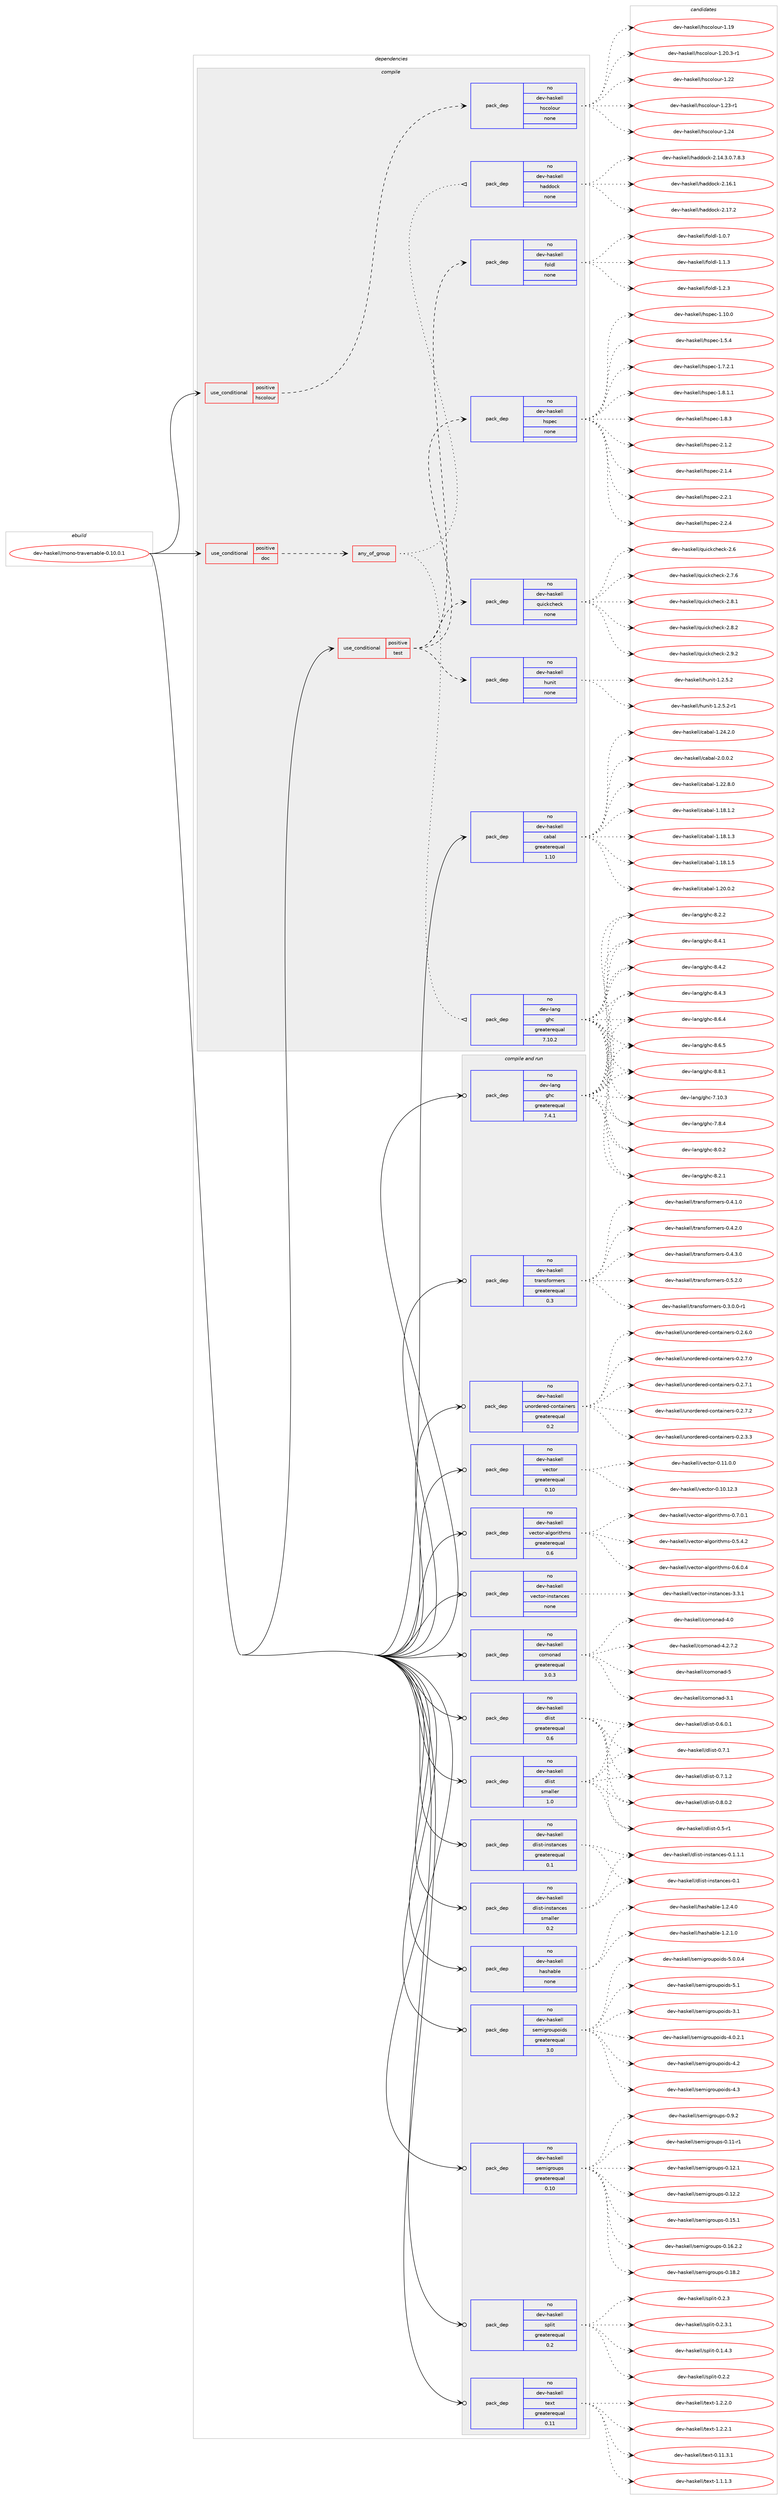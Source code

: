 digraph prolog {

# *************
# Graph options
# *************

newrank=true;
concentrate=true;
compound=true;
graph [rankdir=LR,fontname=Helvetica,fontsize=10,ranksep=1.5];#, ranksep=2.5, nodesep=0.2];
edge  [arrowhead=vee];
node  [fontname=Helvetica,fontsize=10];

# **********
# The ebuild
# **********

subgraph cluster_leftcol {
color=gray;
rank=same;
label=<<i>ebuild</i>>;
id [label="dev-haskell/mono-traversable-0.10.0.1", color=red, width=4, href="../dev-haskell/mono-traversable-0.10.0.1.svg"];
}

# ****************
# The dependencies
# ****************

subgraph cluster_midcol {
color=gray;
label=<<i>dependencies</i>>;
subgraph cluster_compile {
fillcolor="#eeeeee";
style=filled;
label=<<i>compile</i>>;
subgraph cond126830 {
dependency539561 [label=<<TABLE BORDER="0" CELLBORDER="1" CELLSPACING="0" CELLPADDING="4"><TR><TD ROWSPAN="3" CELLPADDING="10">use_conditional</TD></TR><TR><TD>positive</TD></TR><TR><TD>doc</TD></TR></TABLE>>, shape=none, color=red];
subgraph any10212 {
dependency539562 [label=<<TABLE BORDER="0" CELLBORDER="1" CELLSPACING="0" CELLPADDING="4"><TR><TD CELLPADDING="10">any_of_group</TD></TR></TABLE>>, shape=none, color=red];subgraph pack402162 {
dependency539563 [label=<<TABLE BORDER="0" CELLBORDER="1" CELLSPACING="0" CELLPADDING="4" WIDTH="220"><TR><TD ROWSPAN="6" CELLPADDING="30">pack_dep</TD></TR><TR><TD WIDTH="110">no</TD></TR><TR><TD>dev-haskell</TD></TR><TR><TD>haddock</TD></TR><TR><TD>none</TD></TR><TR><TD></TD></TR></TABLE>>, shape=none, color=blue];
}
dependency539562:e -> dependency539563:w [weight=20,style="dotted",arrowhead="oinv"];
subgraph pack402163 {
dependency539564 [label=<<TABLE BORDER="0" CELLBORDER="1" CELLSPACING="0" CELLPADDING="4" WIDTH="220"><TR><TD ROWSPAN="6" CELLPADDING="30">pack_dep</TD></TR><TR><TD WIDTH="110">no</TD></TR><TR><TD>dev-lang</TD></TR><TR><TD>ghc</TD></TR><TR><TD>greaterequal</TD></TR><TR><TD>7.10.2</TD></TR></TABLE>>, shape=none, color=blue];
}
dependency539562:e -> dependency539564:w [weight=20,style="dotted",arrowhead="oinv"];
}
dependency539561:e -> dependency539562:w [weight=20,style="dashed",arrowhead="vee"];
}
id:e -> dependency539561:w [weight=20,style="solid",arrowhead="vee"];
subgraph cond126831 {
dependency539565 [label=<<TABLE BORDER="0" CELLBORDER="1" CELLSPACING="0" CELLPADDING="4"><TR><TD ROWSPAN="3" CELLPADDING="10">use_conditional</TD></TR><TR><TD>positive</TD></TR><TR><TD>hscolour</TD></TR></TABLE>>, shape=none, color=red];
subgraph pack402164 {
dependency539566 [label=<<TABLE BORDER="0" CELLBORDER="1" CELLSPACING="0" CELLPADDING="4" WIDTH="220"><TR><TD ROWSPAN="6" CELLPADDING="30">pack_dep</TD></TR><TR><TD WIDTH="110">no</TD></TR><TR><TD>dev-haskell</TD></TR><TR><TD>hscolour</TD></TR><TR><TD>none</TD></TR><TR><TD></TD></TR></TABLE>>, shape=none, color=blue];
}
dependency539565:e -> dependency539566:w [weight=20,style="dashed",arrowhead="vee"];
}
id:e -> dependency539565:w [weight=20,style="solid",arrowhead="vee"];
subgraph cond126832 {
dependency539567 [label=<<TABLE BORDER="0" CELLBORDER="1" CELLSPACING="0" CELLPADDING="4"><TR><TD ROWSPAN="3" CELLPADDING="10">use_conditional</TD></TR><TR><TD>positive</TD></TR><TR><TD>test</TD></TR></TABLE>>, shape=none, color=red];
subgraph pack402165 {
dependency539568 [label=<<TABLE BORDER="0" CELLBORDER="1" CELLSPACING="0" CELLPADDING="4" WIDTH="220"><TR><TD ROWSPAN="6" CELLPADDING="30">pack_dep</TD></TR><TR><TD WIDTH="110">no</TD></TR><TR><TD>dev-haskell</TD></TR><TR><TD>foldl</TD></TR><TR><TD>none</TD></TR><TR><TD></TD></TR></TABLE>>, shape=none, color=blue];
}
dependency539567:e -> dependency539568:w [weight=20,style="dashed",arrowhead="vee"];
subgraph pack402166 {
dependency539569 [label=<<TABLE BORDER="0" CELLBORDER="1" CELLSPACING="0" CELLPADDING="4" WIDTH="220"><TR><TD ROWSPAN="6" CELLPADDING="30">pack_dep</TD></TR><TR><TD WIDTH="110">no</TD></TR><TR><TD>dev-haskell</TD></TR><TR><TD>hspec</TD></TR><TR><TD>none</TD></TR><TR><TD></TD></TR></TABLE>>, shape=none, color=blue];
}
dependency539567:e -> dependency539569:w [weight=20,style="dashed",arrowhead="vee"];
subgraph pack402167 {
dependency539570 [label=<<TABLE BORDER="0" CELLBORDER="1" CELLSPACING="0" CELLPADDING="4" WIDTH="220"><TR><TD ROWSPAN="6" CELLPADDING="30">pack_dep</TD></TR><TR><TD WIDTH="110">no</TD></TR><TR><TD>dev-haskell</TD></TR><TR><TD>hunit</TD></TR><TR><TD>none</TD></TR><TR><TD></TD></TR></TABLE>>, shape=none, color=blue];
}
dependency539567:e -> dependency539570:w [weight=20,style="dashed",arrowhead="vee"];
subgraph pack402168 {
dependency539571 [label=<<TABLE BORDER="0" CELLBORDER="1" CELLSPACING="0" CELLPADDING="4" WIDTH="220"><TR><TD ROWSPAN="6" CELLPADDING="30">pack_dep</TD></TR><TR><TD WIDTH="110">no</TD></TR><TR><TD>dev-haskell</TD></TR><TR><TD>quickcheck</TD></TR><TR><TD>none</TD></TR><TR><TD></TD></TR></TABLE>>, shape=none, color=blue];
}
dependency539567:e -> dependency539571:w [weight=20,style="dashed",arrowhead="vee"];
}
id:e -> dependency539567:w [weight=20,style="solid",arrowhead="vee"];
subgraph pack402169 {
dependency539572 [label=<<TABLE BORDER="0" CELLBORDER="1" CELLSPACING="0" CELLPADDING="4" WIDTH="220"><TR><TD ROWSPAN="6" CELLPADDING="30">pack_dep</TD></TR><TR><TD WIDTH="110">no</TD></TR><TR><TD>dev-haskell</TD></TR><TR><TD>cabal</TD></TR><TR><TD>greaterequal</TD></TR><TR><TD>1.10</TD></TR></TABLE>>, shape=none, color=blue];
}
id:e -> dependency539572:w [weight=20,style="solid",arrowhead="vee"];
}
subgraph cluster_compileandrun {
fillcolor="#eeeeee";
style=filled;
label=<<i>compile and run</i>>;
subgraph pack402170 {
dependency539573 [label=<<TABLE BORDER="0" CELLBORDER="1" CELLSPACING="0" CELLPADDING="4" WIDTH="220"><TR><TD ROWSPAN="6" CELLPADDING="30">pack_dep</TD></TR><TR><TD WIDTH="110">no</TD></TR><TR><TD>dev-haskell</TD></TR><TR><TD>comonad</TD></TR><TR><TD>greaterequal</TD></TR><TR><TD>3.0.3</TD></TR></TABLE>>, shape=none, color=blue];
}
id:e -> dependency539573:w [weight=20,style="solid",arrowhead="odotvee"];
subgraph pack402171 {
dependency539574 [label=<<TABLE BORDER="0" CELLBORDER="1" CELLSPACING="0" CELLPADDING="4" WIDTH="220"><TR><TD ROWSPAN="6" CELLPADDING="30">pack_dep</TD></TR><TR><TD WIDTH="110">no</TD></TR><TR><TD>dev-haskell</TD></TR><TR><TD>dlist</TD></TR><TR><TD>greaterequal</TD></TR><TR><TD>0.6</TD></TR></TABLE>>, shape=none, color=blue];
}
id:e -> dependency539574:w [weight=20,style="solid",arrowhead="odotvee"];
subgraph pack402172 {
dependency539575 [label=<<TABLE BORDER="0" CELLBORDER="1" CELLSPACING="0" CELLPADDING="4" WIDTH="220"><TR><TD ROWSPAN="6" CELLPADDING="30">pack_dep</TD></TR><TR><TD WIDTH="110">no</TD></TR><TR><TD>dev-haskell</TD></TR><TR><TD>dlist</TD></TR><TR><TD>smaller</TD></TR><TR><TD>1.0</TD></TR></TABLE>>, shape=none, color=blue];
}
id:e -> dependency539575:w [weight=20,style="solid",arrowhead="odotvee"];
subgraph pack402173 {
dependency539576 [label=<<TABLE BORDER="0" CELLBORDER="1" CELLSPACING="0" CELLPADDING="4" WIDTH="220"><TR><TD ROWSPAN="6" CELLPADDING="30">pack_dep</TD></TR><TR><TD WIDTH="110">no</TD></TR><TR><TD>dev-haskell</TD></TR><TR><TD>dlist-instances</TD></TR><TR><TD>greaterequal</TD></TR><TR><TD>0.1</TD></TR></TABLE>>, shape=none, color=blue];
}
id:e -> dependency539576:w [weight=20,style="solid",arrowhead="odotvee"];
subgraph pack402174 {
dependency539577 [label=<<TABLE BORDER="0" CELLBORDER="1" CELLSPACING="0" CELLPADDING="4" WIDTH="220"><TR><TD ROWSPAN="6" CELLPADDING="30">pack_dep</TD></TR><TR><TD WIDTH="110">no</TD></TR><TR><TD>dev-haskell</TD></TR><TR><TD>dlist-instances</TD></TR><TR><TD>smaller</TD></TR><TR><TD>0.2</TD></TR></TABLE>>, shape=none, color=blue];
}
id:e -> dependency539577:w [weight=20,style="solid",arrowhead="odotvee"];
subgraph pack402175 {
dependency539578 [label=<<TABLE BORDER="0" CELLBORDER="1" CELLSPACING="0" CELLPADDING="4" WIDTH="220"><TR><TD ROWSPAN="6" CELLPADDING="30">pack_dep</TD></TR><TR><TD WIDTH="110">no</TD></TR><TR><TD>dev-haskell</TD></TR><TR><TD>hashable</TD></TR><TR><TD>none</TD></TR><TR><TD></TD></TR></TABLE>>, shape=none, color=blue];
}
id:e -> dependency539578:w [weight=20,style="solid",arrowhead="odotvee"];
subgraph pack402176 {
dependency539579 [label=<<TABLE BORDER="0" CELLBORDER="1" CELLSPACING="0" CELLPADDING="4" WIDTH="220"><TR><TD ROWSPAN="6" CELLPADDING="30">pack_dep</TD></TR><TR><TD WIDTH="110">no</TD></TR><TR><TD>dev-haskell</TD></TR><TR><TD>semigroupoids</TD></TR><TR><TD>greaterequal</TD></TR><TR><TD>3.0</TD></TR></TABLE>>, shape=none, color=blue];
}
id:e -> dependency539579:w [weight=20,style="solid",arrowhead="odotvee"];
subgraph pack402177 {
dependency539580 [label=<<TABLE BORDER="0" CELLBORDER="1" CELLSPACING="0" CELLPADDING="4" WIDTH="220"><TR><TD ROWSPAN="6" CELLPADDING="30">pack_dep</TD></TR><TR><TD WIDTH="110">no</TD></TR><TR><TD>dev-haskell</TD></TR><TR><TD>semigroups</TD></TR><TR><TD>greaterequal</TD></TR><TR><TD>0.10</TD></TR></TABLE>>, shape=none, color=blue];
}
id:e -> dependency539580:w [weight=20,style="solid",arrowhead="odotvee"];
subgraph pack402178 {
dependency539581 [label=<<TABLE BORDER="0" CELLBORDER="1" CELLSPACING="0" CELLPADDING="4" WIDTH="220"><TR><TD ROWSPAN="6" CELLPADDING="30">pack_dep</TD></TR><TR><TD WIDTH="110">no</TD></TR><TR><TD>dev-haskell</TD></TR><TR><TD>split</TD></TR><TR><TD>greaterequal</TD></TR><TR><TD>0.2</TD></TR></TABLE>>, shape=none, color=blue];
}
id:e -> dependency539581:w [weight=20,style="solid",arrowhead="odotvee"];
subgraph pack402179 {
dependency539582 [label=<<TABLE BORDER="0" CELLBORDER="1" CELLSPACING="0" CELLPADDING="4" WIDTH="220"><TR><TD ROWSPAN="6" CELLPADDING="30">pack_dep</TD></TR><TR><TD WIDTH="110">no</TD></TR><TR><TD>dev-haskell</TD></TR><TR><TD>text</TD></TR><TR><TD>greaterequal</TD></TR><TR><TD>0.11</TD></TR></TABLE>>, shape=none, color=blue];
}
id:e -> dependency539582:w [weight=20,style="solid",arrowhead="odotvee"];
subgraph pack402180 {
dependency539583 [label=<<TABLE BORDER="0" CELLBORDER="1" CELLSPACING="0" CELLPADDING="4" WIDTH="220"><TR><TD ROWSPAN="6" CELLPADDING="30">pack_dep</TD></TR><TR><TD WIDTH="110">no</TD></TR><TR><TD>dev-haskell</TD></TR><TR><TD>transformers</TD></TR><TR><TD>greaterequal</TD></TR><TR><TD>0.3</TD></TR></TABLE>>, shape=none, color=blue];
}
id:e -> dependency539583:w [weight=20,style="solid",arrowhead="odotvee"];
subgraph pack402181 {
dependency539584 [label=<<TABLE BORDER="0" CELLBORDER="1" CELLSPACING="0" CELLPADDING="4" WIDTH="220"><TR><TD ROWSPAN="6" CELLPADDING="30">pack_dep</TD></TR><TR><TD WIDTH="110">no</TD></TR><TR><TD>dev-haskell</TD></TR><TR><TD>unordered-containers</TD></TR><TR><TD>greaterequal</TD></TR><TR><TD>0.2</TD></TR></TABLE>>, shape=none, color=blue];
}
id:e -> dependency539584:w [weight=20,style="solid",arrowhead="odotvee"];
subgraph pack402182 {
dependency539585 [label=<<TABLE BORDER="0" CELLBORDER="1" CELLSPACING="0" CELLPADDING="4" WIDTH="220"><TR><TD ROWSPAN="6" CELLPADDING="30">pack_dep</TD></TR><TR><TD WIDTH="110">no</TD></TR><TR><TD>dev-haskell</TD></TR><TR><TD>vector</TD></TR><TR><TD>greaterequal</TD></TR><TR><TD>0.10</TD></TR></TABLE>>, shape=none, color=blue];
}
id:e -> dependency539585:w [weight=20,style="solid",arrowhead="odotvee"];
subgraph pack402183 {
dependency539586 [label=<<TABLE BORDER="0" CELLBORDER="1" CELLSPACING="0" CELLPADDING="4" WIDTH="220"><TR><TD ROWSPAN="6" CELLPADDING="30">pack_dep</TD></TR><TR><TD WIDTH="110">no</TD></TR><TR><TD>dev-haskell</TD></TR><TR><TD>vector-algorithms</TD></TR><TR><TD>greaterequal</TD></TR><TR><TD>0.6</TD></TR></TABLE>>, shape=none, color=blue];
}
id:e -> dependency539586:w [weight=20,style="solid",arrowhead="odotvee"];
subgraph pack402184 {
dependency539587 [label=<<TABLE BORDER="0" CELLBORDER="1" CELLSPACING="0" CELLPADDING="4" WIDTH="220"><TR><TD ROWSPAN="6" CELLPADDING="30">pack_dep</TD></TR><TR><TD WIDTH="110">no</TD></TR><TR><TD>dev-haskell</TD></TR><TR><TD>vector-instances</TD></TR><TR><TD>none</TD></TR><TR><TD></TD></TR></TABLE>>, shape=none, color=blue];
}
id:e -> dependency539587:w [weight=20,style="solid",arrowhead="odotvee"];
subgraph pack402185 {
dependency539588 [label=<<TABLE BORDER="0" CELLBORDER="1" CELLSPACING="0" CELLPADDING="4" WIDTH="220"><TR><TD ROWSPAN="6" CELLPADDING="30">pack_dep</TD></TR><TR><TD WIDTH="110">no</TD></TR><TR><TD>dev-lang</TD></TR><TR><TD>ghc</TD></TR><TR><TD>greaterequal</TD></TR><TR><TD>7.4.1</TD></TR></TABLE>>, shape=none, color=blue];
}
id:e -> dependency539588:w [weight=20,style="solid",arrowhead="odotvee"];
}
subgraph cluster_run {
fillcolor="#eeeeee";
style=filled;
label=<<i>run</i>>;
}
}

# **************
# The candidates
# **************

subgraph cluster_choices {
rank=same;
color=gray;
label=<<i>candidates</i>>;

subgraph choice402162 {
color=black;
nodesep=1;
choice1001011184510497115107101108108471049710010011199107455046495246514648465546564651 [label="dev-haskell/haddock-2.14.3.0.7.8.3", color=red, width=4,href="../dev-haskell/haddock-2.14.3.0.7.8.3.svg"];
choice100101118451049711510710110810847104971001001119910745504649544649 [label="dev-haskell/haddock-2.16.1", color=red, width=4,href="../dev-haskell/haddock-2.16.1.svg"];
choice100101118451049711510710110810847104971001001119910745504649554650 [label="dev-haskell/haddock-2.17.2", color=red, width=4,href="../dev-haskell/haddock-2.17.2.svg"];
dependency539563:e -> choice1001011184510497115107101108108471049710010011199107455046495246514648465546564651:w [style=dotted,weight="100"];
dependency539563:e -> choice100101118451049711510710110810847104971001001119910745504649544649:w [style=dotted,weight="100"];
dependency539563:e -> choice100101118451049711510710110810847104971001001119910745504649554650:w [style=dotted,weight="100"];
}
subgraph choice402163 {
color=black;
nodesep=1;
choice1001011184510897110103471031049945554649484651 [label="dev-lang/ghc-7.10.3", color=red, width=4,href="../dev-lang/ghc-7.10.3.svg"];
choice10010111845108971101034710310499455546564652 [label="dev-lang/ghc-7.8.4", color=red, width=4,href="../dev-lang/ghc-7.8.4.svg"];
choice10010111845108971101034710310499455646484650 [label="dev-lang/ghc-8.0.2", color=red, width=4,href="../dev-lang/ghc-8.0.2.svg"];
choice10010111845108971101034710310499455646504649 [label="dev-lang/ghc-8.2.1", color=red, width=4,href="../dev-lang/ghc-8.2.1.svg"];
choice10010111845108971101034710310499455646504650 [label="dev-lang/ghc-8.2.2", color=red, width=4,href="../dev-lang/ghc-8.2.2.svg"];
choice10010111845108971101034710310499455646524649 [label="dev-lang/ghc-8.4.1", color=red, width=4,href="../dev-lang/ghc-8.4.1.svg"];
choice10010111845108971101034710310499455646524650 [label="dev-lang/ghc-8.4.2", color=red, width=4,href="../dev-lang/ghc-8.4.2.svg"];
choice10010111845108971101034710310499455646524651 [label="dev-lang/ghc-8.4.3", color=red, width=4,href="../dev-lang/ghc-8.4.3.svg"];
choice10010111845108971101034710310499455646544652 [label="dev-lang/ghc-8.6.4", color=red, width=4,href="../dev-lang/ghc-8.6.4.svg"];
choice10010111845108971101034710310499455646544653 [label="dev-lang/ghc-8.6.5", color=red, width=4,href="../dev-lang/ghc-8.6.5.svg"];
choice10010111845108971101034710310499455646564649 [label="dev-lang/ghc-8.8.1", color=red, width=4,href="../dev-lang/ghc-8.8.1.svg"];
dependency539564:e -> choice1001011184510897110103471031049945554649484651:w [style=dotted,weight="100"];
dependency539564:e -> choice10010111845108971101034710310499455546564652:w [style=dotted,weight="100"];
dependency539564:e -> choice10010111845108971101034710310499455646484650:w [style=dotted,weight="100"];
dependency539564:e -> choice10010111845108971101034710310499455646504649:w [style=dotted,weight="100"];
dependency539564:e -> choice10010111845108971101034710310499455646504650:w [style=dotted,weight="100"];
dependency539564:e -> choice10010111845108971101034710310499455646524649:w [style=dotted,weight="100"];
dependency539564:e -> choice10010111845108971101034710310499455646524650:w [style=dotted,weight="100"];
dependency539564:e -> choice10010111845108971101034710310499455646524651:w [style=dotted,weight="100"];
dependency539564:e -> choice10010111845108971101034710310499455646544652:w [style=dotted,weight="100"];
dependency539564:e -> choice10010111845108971101034710310499455646544653:w [style=dotted,weight="100"];
dependency539564:e -> choice10010111845108971101034710310499455646564649:w [style=dotted,weight="100"];
}
subgraph choice402164 {
color=black;
nodesep=1;
choice100101118451049711510710110810847104115991111081111171144549464957 [label="dev-haskell/hscolour-1.19", color=red, width=4,href="../dev-haskell/hscolour-1.19.svg"];
choice10010111845104971151071011081084710411599111108111117114454946504846514511449 [label="dev-haskell/hscolour-1.20.3-r1", color=red, width=4,href="../dev-haskell/hscolour-1.20.3-r1.svg"];
choice100101118451049711510710110810847104115991111081111171144549465050 [label="dev-haskell/hscolour-1.22", color=red, width=4,href="../dev-haskell/hscolour-1.22.svg"];
choice1001011184510497115107101108108471041159911110811111711445494650514511449 [label="dev-haskell/hscolour-1.23-r1", color=red, width=4,href="../dev-haskell/hscolour-1.23-r1.svg"];
choice100101118451049711510710110810847104115991111081111171144549465052 [label="dev-haskell/hscolour-1.24", color=red, width=4,href="../dev-haskell/hscolour-1.24.svg"];
dependency539566:e -> choice100101118451049711510710110810847104115991111081111171144549464957:w [style=dotted,weight="100"];
dependency539566:e -> choice10010111845104971151071011081084710411599111108111117114454946504846514511449:w [style=dotted,weight="100"];
dependency539566:e -> choice100101118451049711510710110810847104115991111081111171144549465050:w [style=dotted,weight="100"];
dependency539566:e -> choice1001011184510497115107101108108471041159911110811111711445494650514511449:w [style=dotted,weight="100"];
dependency539566:e -> choice100101118451049711510710110810847104115991111081111171144549465052:w [style=dotted,weight="100"];
}
subgraph choice402165 {
color=black;
nodesep=1;
choice100101118451049711510710110810847102111108100108454946484655 [label="dev-haskell/foldl-1.0.7", color=red, width=4,href="../dev-haskell/foldl-1.0.7.svg"];
choice100101118451049711510710110810847102111108100108454946494651 [label="dev-haskell/foldl-1.1.3", color=red, width=4,href="../dev-haskell/foldl-1.1.3.svg"];
choice100101118451049711510710110810847102111108100108454946504651 [label="dev-haskell/foldl-1.2.3", color=red, width=4,href="../dev-haskell/foldl-1.2.3.svg"];
dependency539568:e -> choice100101118451049711510710110810847102111108100108454946484655:w [style=dotted,weight="100"];
dependency539568:e -> choice100101118451049711510710110810847102111108100108454946494651:w [style=dotted,weight="100"];
dependency539568:e -> choice100101118451049711510710110810847102111108100108454946504651:w [style=dotted,weight="100"];
}
subgraph choice402166 {
color=black;
nodesep=1;
choice1001011184510497115107101108108471041151121019945494649484648 [label="dev-haskell/hspec-1.10.0", color=red, width=4,href="../dev-haskell/hspec-1.10.0.svg"];
choice10010111845104971151071011081084710411511210199454946534652 [label="dev-haskell/hspec-1.5.4", color=red, width=4,href="../dev-haskell/hspec-1.5.4.svg"];
choice100101118451049711510710110810847104115112101994549465546504649 [label="dev-haskell/hspec-1.7.2.1", color=red, width=4,href="../dev-haskell/hspec-1.7.2.1.svg"];
choice100101118451049711510710110810847104115112101994549465646494649 [label="dev-haskell/hspec-1.8.1.1", color=red, width=4,href="../dev-haskell/hspec-1.8.1.1.svg"];
choice10010111845104971151071011081084710411511210199454946564651 [label="dev-haskell/hspec-1.8.3", color=red, width=4,href="../dev-haskell/hspec-1.8.3.svg"];
choice10010111845104971151071011081084710411511210199455046494650 [label="dev-haskell/hspec-2.1.2", color=red, width=4,href="../dev-haskell/hspec-2.1.2.svg"];
choice10010111845104971151071011081084710411511210199455046494652 [label="dev-haskell/hspec-2.1.4", color=red, width=4,href="../dev-haskell/hspec-2.1.4.svg"];
choice10010111845104971151071011081084710411511210199455046504649 [label="dev-haskell/hspec-2.2.1", color=red, width=4,href="../dev-haskell/hspec-2.2.1.svg"];
choice10010111845104971151071011081084710411511210199455046504652 [label="dev-haskell/hspec-2.2.4", color=red, width=4,href="../dev-haskell/hspec-2.2.4.svg"];
dependency539569:e -> choice1001011184510497115107101108108471041151121019945494649484648:w [style=dotted,weight="100"];
dependency539569:e -> choice10010111845104971151071011081084710411511210199454946534652:w [style=dotted,weight="100"];
dependency539569:e -> choice100101118451049711510710110810847104115112101994549465546504649:w [style=dotted,weight="100"];
dependency539569:e -> choice100101118451049711510710110810847104115112101994549465646494649:w [style=dotted,weight="100"];
dependency539569:e -> choice10010111845104971151071011081084710411511210199454946564651:w [style=dotted,weight="100"];
dependency539569:e -> choice10010111845104971151071011081084710411511210199455046494650:w [style=dotted,weight="100"];
dependency539569:e -> choice10010111845104971151071011081084710411511210199455046494652:w [style=dotted,weight="100"];
dependency539569:e -> choice10010111845104971151071011081084710411511210199455046504649:w [style=dotted,weight="100"];
dependency539569:e -> choice10010111845104971151071011081084710411511210199455046504652:w [style=dotted,weight="100"];
}
subgraph choice402167 {
color=black;
nodesep=1;
choice1001011184510497115107101108108471041171101051164549465046534650 [label="dev-haskell/hunit-1.2.5.2", color=red, width=4,href="../dev-haskell/hunit-1.2.5.2.svg"];
choice10010111845104971151071011081084710411711010511645494650465346504511449 [label="dev-haskell/hunit-1.2.5.2-r1", color=red, width=4,href="../dev-haskell/hunit-1.2.5.2-r1.svg"];
dependency539570:e -> choice1001011184510497115107101108108471041171101051164549465046534650:w [style=dotted,weight="100"];
dependency539570:e -> choice10010111845104971151071011081084710411711010511645494650465346504511449:w [style=dotted,weight="100"];
}
subgraph choice402168 {
color=black;
nodesep=1;
choice10010111845104971151071011081084711311710599107991041019910745504654 [label="dev-haskell/quickcheck-2.6", color=red, width=4,href="../dev-haskell/quickcheck-2.6.svg"];
choice100101118451049711510710110810847113117105991079910410199107455046554654 [label="dev-haskell/quickcheck-2.7.6", color=red, width=4,href="../dev-haskell/quickcheck-2.7.6.svg"];
choice100101118451049711510710110810847113117105991079910410199107455046564649 [label="dev-haskell/quickcheck-2.8.1", color=red, width=4,href="../dev-haskell/quickcheck-2.8.1.svg"];
choice100101118451049711510710110810847113117105991079910410199107455046564650 [label="dev-haskell/quickcheck-2.8.2", color=red, width=4,href="../dev-haskell/quickcheck-2.8.2.svg"];
choice100101118451049711510710110810847113117105991079910410199107455046574650 [label="dev-haskell/quickcheck-2.9.2", color=red, width=4,href="../dev-haskell/quickcheck-2.9.2.svg"];
dependency539571:e -> choice10010111845104971151071011081084711311710599107991041019910745504654:w [style=dotted,weight="100"];
dependency539571:e -> choice100101118451049711510710110810847113117105991079910410199107455046554654:w [style=dotted,weight="100"];
dependency539571:e -> choice100101118451049711510710110810847113117105991079910410199107455046564649:w [style=dotted,weight="100"];
dependency539571:e -> choice100101118451049711510710110810847113117105991079910410199107455046564650:w [style=dotted,weight="100"];
dependency539571:e -> choice100101118451049711510710110810847113117105991079910410199107455046574650:w [style=dotted,weight="100"];
}
subgraph choice402169 {
color=black;
nodesep=1;
choice10010111845104971151071011081084799979897108454946495646494650 [label="dev-haskell/cabal-1.18.1.2", color=red, width=4,href="../dev-haskell/cabal-1.18.1.2.svg"];
choice10010111845104971151071011081084799979897108454946495646494651 [label="dev-haskell/cabal-1.18.1.3", color=red, width=4,href="../dev-haskell/cabal-1.18.1.3.svg"];
choice10010111845104971151071011081084799979897108454946495646494653 [label="dev-haskell/cabal-1.18.1.5", color=red, width=4,href="../dev-haskell/cabal-1.18.1.5.svg"];
choice10010111845104971151071011081084799979897108454946504846484650 [label="dev-haskell/cabal-1.20.0.2", color=red, width=4,href="../dev-haskell/cabal-1.20.0.2.svg"];
choice10010111845104971151071011081084799979897108454946505046564648 [label="dev-haskell/cabal-1.22.8.0", color=red, width=4,href="../dev-haskell/cabal-1.22.8.0.svg"];
choice10010111845104971151071011081084799979897108454946505246504648 [label="dev-haskell/cabal-1.24.2.0", color=red, width=4,href="../dev-haskell/cabal-1.24.2.0.svg"];
choice100101118451049711510710110810847999798971084550464846484650 [label="dev-haskell/cabal-2.0.0.2", color=red, width=4,href="../dev-haskell/cabal-2.0.0.2.svg"];
dependency539572:e -> choice10010111845104971151071011081084799979897108454946495646494650:w [style=dotted,weight="100"];
dependency539572:e -> choice10010111845104971151071011081084799979897108454946495646494651:w [style=dotted,weight="100"];
dependency539572:e -> choice10010111845104971151071011081084799979897108454946495646494653:w [style=dotted,weight="100"];
dependency539572:e -> choice10010111845104971151071011081084799979897108454946504846484650:w [style=dotted,weight="100"];
dependency539572:e -> choice10010111845104971151071011081084799979897108454946505046564648:w [style=dotted,weight="100"];
dependency539572:e -> choice10010111845104971151071011081084799979897108454946505246504648:w [style=dotted,weight="100"];
dependency539572:e -> choice100101118451049711510710110810847999798971084550464846484650:w [style=dotted,weight="100"];
}
subgraph choice402170 {
color=black;
nodesep=1;
choice100101118451049711510710110810847991111091111109710045514649 [label="dev-haskell/comonad-3.1", color=red, width=4,href="../dev-haskell/comonad-3.1.svg"];
choice100101118451049711510710110810847991111091111109710045524648 [label="dev-haskell/comonad-4.0", color=red, width=4,href="../dev-haskell/comonad-4.0.svg"];
choice10010111845104971151071011081084799111109111110971004552465046554650 [label="dev-haskell/comonad-4.2.7.2", color=red, width=4,href="../dev-haskell/comonad-4.2.7.2.svg"];
choice10010111845104971151071011081084799111109111110971004553 [label="dev-haskell/comonad-5", color=red, width=4,href="../dev-haskell/comonad-5.svg"];
dependency539573:e -> choice100101118451049711510710110810847991111091111109710045514649:w [style=dotted,weight="100"];
dependency539573:e -> choice100101118451049711510710110810847991111091111109710045524648:w [style=dotted,weight="100"];
dependency539573:e -> choice10010111845104971151071011081084799111109111110971004552465046554650:w [style=dotted,weight="100"];
dependency539573:e -> choice10010111845104971151071011081084799111109111110971004553:w [style=dotted,weight="100"];
}
subgraph choice402171 {
color=black;
nodesep=1;
choice100101118451049711510710110810847100108105115116454846534511449 [label="dev-haskell/dlist-0.5-r1", color=red, width=4,href="../dev-haskell/dlist-0.5-r1.svg"];
choice1001011184510497115107101108108471001081051151164548465446484649 [label="dev-haskell/dlist-0.6.0.1", color=red, width=4,href="../dev-haskell/dlist-0.6.0.1.svg"];
choice100101118451049711510710110810847100108105115116454846554649 [label="dev-haskell/dlist-0.7.1", color=red, width=4,href="../dev-haskell/dlist-0.7.1.svg"];
choice1001011184510497115107101108108471001081051151164548465546494650 [label="dev-haskell/dlist-0.7.1.2", color=red, width=4,href="../dev-haskell/dlist-0.7.1.2.svg"];
choice1001011184510497115107101108108471001081051151164548465646484650 [label="dev-haskell/dlist-0.8.0.2", color=red, width=4,href="../dev-haskell/dlist-0.8.0.2.svg"];
dependency539574:e -> choice100101118451049711510710110810847100108105115116454846534511449:w [style=dotted,weight="100"];
dependency539574:e -> choice1001011184510497115107101108108471001081051151164548465446484649:w [style=dotted,weight="100"];
dependency539574:e -> choice100101118451049711510710110810847100108105115116454846554649:w [style=dotted,weight="100"];
dependency539574:e -> choice1001011184510497115107101108108471001081051151164548465546494650:w [style=dotted,weight="100"];
dependency539574:e -> choice1001011184510497115107101108108471001081051151164548465646484650:w [style=dotted,weight="100"];
}
subgraph choice402172 {
color=black;
nodesep=1;
choice100101118451049711510710110810847100108105115116454846534511449 [label="dev-haskell/dlist-0.5-r1", color=red, width=4,href="../dev-haskell/dlist-0.5-r1.svg"];
choice1001011184510497115107101108108471001081051151164548465446484649 [label="dev-haskell/dlist-0.6.0.1", color=red, width=4,href="../dev-haskell/dlist-0.6.0.1.svg"];
choice100101118451049711510710110810847100108105115116454846554649 [label="dev-haskell/dlist-0.7.1", color=red, width=4,href="../dev-haskell/dlist-0.7.1.svg"];
choice1001011184510497115107101108108471001081051151164548465546494650 [label="dev-haskell/dlist-0.7.1.2", color=red, width=4,href="../dev-haskell/dlist-0.7.1.2.svg"];
choice1001011184510497115107101108108471001081051151164548465646484650 [label="dev-haskell/dlist-0.8.0.2", color=red, width=4,href="../dev-haskell/dlist-0.8.0.2.svg"];
dependency539575:e -> choice100101118451049711510710110810847100108105115116454846534511449:w [style=dotted,weight="100"];
dependency539575:e -> choice1001011184510497115107101108108471001081051151164548465446484649:w [style=dotted,weight="100"];
dependency539575:e -> choice100101118451049711510710110810847100108105115116454846554649:w [style=dotted,weight="100"];
dependency539575:e -> choice1001011184510497115107101108108471001081051151164548465546494650:w [style=dotted,weight="100"];
dependency539575:e -> choice1001011184510497115107101108108471001081051151164548465646484650:w [style=dotted,weight="100"];
}
subgraph choice402173 {
color=black;
nodesep=1;
choice10010111845104971151071011081084710010810511511645105110115116971109910111545484649 [label="dev-haskell/dlist-instances-0.1", color=red, width=4,href="../dev-haskell/dlist-instances-0.1.svg"];
choice1001011184510497115107101108108471001081051151164510511011511697110991011154548464946494649 [label="dev-haskell/dlist-instances-0.1.1.1", color=red, width=4,href="../dev-haskell/dlist-instances-0.1.1.1.svg"];
dependency539576:e -> choice10010111845104971151071011081084710010810511511645105110115116971109910111545484649:w [style=dotted,weight="100"];
dependency539576:e -> choice1001011184510497115107101108108471001081051151164510511011511697110991011154548464946494649:w [style=dotted,weight="100"];
}
subgraph choice402174 {
color=black;
nodesep=1;
choice10010111845104971151071011081084710010810511511645105110115116971109910111545484649 [label="dev-haskell/dlist-instances-0.1", color=red, width=4,href="../dev-haskell/dlist-instances-0.1.svg"];
choice1001011184510497115107101108108471001081051151164510511011511697110991011154548464946494649 [label="dev-haskell/dlist-instances-0.1.1.1", color=red, width=4,href="../dev-haskell/dlist-instances-0.1.1.1.svg"];
dependency539577:e -> choice10010111845104971151071011081084710010810511511645105110115116971109910111545484649:w [style=dotted,weight="100"];
dependency539577:e -> choice1001011184510497115107101108108471001081051151164510511011511697110991011154548464946494649:w [style=dotted,weight="100"];
}
subgraph choice402175 {
color=black;
nodesep=1;
choice1001011184510497115107101108108471049711510497981081014549465046494648 [label="dev-haskell/hashable-1.2.1.0", color=red, width=4,href="../dev-haskell/hashable-1.2.1.0.svg"];
choice1001011184510497115107101108108471049711510497981081014549465046524648 [label="dev-haskell/hashable-1.2.4.0", color=red, width=4,href="../dev-haskell/hashable-1.2.4.0.svg"];
dependency539578:e -> choice1001011184510497115107101108108471049711510497981081014549465046494648:w [style=dotted,weight="100"];
dependency539578:e -> choice1001011184510497115107101108108471049711510497981081014549465046524648:w [style=dotted,weight="100"];
}
subgraph choice402176 {
color=black;
nodesep=1;
choice10010111845104971151071011081084711510110910510311411111711211110510011545514649 [label="dev-haskell/semigroupoids-3.1", color=red, width=4,href="../dev-haskell/semigroupoids-3.1.svg"];
choice1001011184510497115107101108108471151011091051031141111171121111051001154552464846504649 [label="dev-haskell/semigroupoids-4.0.2.1", color=red, width=4,href="../dev-haskell/semigroupoids-4.0.2.1.svg"];
choice10010111845104971151071011081084711510110910510311411111711211110510011545524650 [label="dev-haskell/semigroupoids-4.2", color=red, width=4,href="../dev-haskell/semigroupoids-4.2.svg"];
choice10010111845104971151071011081084711510110910510311411111711211110510011545524651 [label="dev-haskell/semigroupoids-4.3", color=red, width=4,href="../dev-haskell/semigroupoids-4.3.svg"];
choice1001011184510497115107101108108471151011091051031141111171121111051001154553464846484652 [label="dev-haskell/semigroupoids-5.0.0.4", color=red, width=4,href="../dev-haskell/semigroupoids-5.0.0.4.svg"];
choice10010111845104971151071011081084711510110910510311411111711211110510011545534649 [label="dev-haskell/semigroupoids-5.1", color=red, width=4,href="../dev-haskell/semigroupoids-5.1.svg"];
dependency539579:e -> choice10010111845104971151071011081084711510110910510311411111711211110510011545514649:w [style=dotted,weight="100"];
dependency539579:e -> choice1001011184510497115107101108108471151011091051031141111171121111051001154552464846504649:w [style=dotted,weight="100"];
dependency539579:e -> choice10010111845104971151071011081084711510110910510311411111711211110510011545524650:w [style=dotted,weight="100"];
dependency539579:e -> choice10010111845104971151071011081084711510110910510311411111711211110510011545524651:w [style=dotted,weight="100"];
dependency539579:e -> choice1001011184510497115107101108108471151011091051031141111171121111051001154553464846484652:w [style=dotted,weight="100"];
dependency539579:e -> choice10010111845104971151071011081084711510110910510311411111711211110510011545534649:w [style=dotted,weight="100"];
}
subgraph choice402177 {
color=black;
nodesep=1;
choice10010111845104971151071011081084711510110910510311411111711211545484649494511449 [label="dev-haskell/semigroups-0.11-r1", color=red, width=4,href="../dev-haskell/semigroups-0.11-r1.svg"];
choice10010111845104971151071011081084711510110910510311411111711211545484649504649 [label="dev-haskell/semigroups-0.12.1", color=red, width=4,href="../dev-haskell/semigroups-0.12.1.svg"];
choice10010111845104971151071011081084711510110910510311411111711211545484649504650 [label="dev-haskell/semigroups-0.12.2", color=red, width=4,href="../dev-haskell/semigroups-0.12.2.svg"];
choice10010111845104971151071011081084711510110910510311411111711211545484649534649 [label="dev-haskell/semigroups-0.15.1", color=red, width=4,href="../dev-haskell/semigroups-0.15.1.svg"];
choice100101118451049711510710110810847115101109105103114111117112115454846495446504650 [label="dev-haskell/semigroups-0.16.2.2", color=red, width=4,href="../dev-haskell/semigroups-0.16.2.2.svg"];
choice10010111845104971151071011081084711510110910510311411111711211545484649564650 [label="dev-haskell/semigroups-0.18.2", color=red, width=4,href="../dev-haskell/semigroups-0.18.2.svg"];
choice100101118451049711510710110810847115101109105103114111117112115454846574650 [label="dev-haskell/semigroups-0.9.2", color=red, width=4,href="../dev-haskell/semigroups-0.9.2.svg"];
dependency539580:e -> choice10010111845104971151071011081084711510110910510311411111711211545484649494511449:w [style=dotted,weight="100"];
dependency539580:e -> choice10010111845104971151071011081084711510110910510311411111711211545484649504649:w [style=dotted,weight="100"];
dependency539580:e -> choice10010111845104971151071011081084711510110910510311411111711211545484649504650:w [style=dotted,weight="100"];
dependency539580:e -> choice10010111845104971151071011081084711510110910510311411111711211545484649534649:w [style=dotted,weight="100"];
dependency539580:e -> choice100101118451049711510710110810847115101109105103114111117112115454846495446504650:w [style=dotted,weight="100"];
dependency539580:e -> choice10010111845104971151071011081084711510110910510311411111711211545484649564650:w [style=dotted,weight="100"];
dependency539580:e -> choice100101118451049711510710110810847115101109105103114111117112115454846574650:w [style=dotted,weight="100"];
}
subgraph choice402178 {
color=black;
nodesep=1;
choice1001011184510497115107101108108471151121081051164548464946524651 [label="dev-haskell/split-0.1.4.3", color=red, width=4,href="../dev-haskell/split-0.1.4.3.svg"];
choice100101118451049711510710110810847115112108105116454846504650 [label="dev-haskell/split-0.2.2", color=red, width=4,href="../dev-haskell/split-0.2.2.svg"];
choice100101118451049711510710110810847115112108105116454846504651 [label="dev-haskell/split-0.2.3", color=red, width=4,href="../dev-haskell/split-0.2.3.svg"];
choice1001011184510497115107101108108471151121081051164548465046514649 [label="dev-haskell/split-0.2.3.1", color=red, width=4,href="../dev-haskell/split-0.2.3.1.svg"];
dependency539581:e -> choice1001011184510497115107101108108471151121081051164548464946524651:w [style=dotted,weight="100"];
dependency539581:e -> choice100101118451049711510710110810847115112108105116454846504650:w [style=dotted,weight="100"];
dependency539581:e -> choice100101118451049711510710110810847115112108105116454846504651:w [style=dotted,weight="100"];
dependency539581:e -> choice1001011184510497115107101108108471151121081051164548465046514649:w [style=dotted,weight="100"];
}
subgraph choice402179 {
color=black;
nodesep=1;
choice100101118451049711510710110810847116101120116454846494946514649 [label="dev-haskell/text-0.11.3.1", color=red, width=4,href="../dev-haskell/text-0.11.3.1.svg"];
choice1001011184510497115107101108108471161011201164549464946494651 [label="dev-haskell/text-1.1.1.3", color=red, width=4,href="../dev-haskell/text-1.1.1.3.svg"];
choice1001011184510497115107101108108471161011201164549465046504648 [label="dev-haskell/text-1.2.2.0", color=red, width=4,href="../dev-haskell/text-1.2.2.0.svg"];
choice1001011184510497115107101108108471161011201164549465046504649 [label="dev-haskell/text-1.2.2.1", color=red, width=4,href="../dev-haskell/text-1.2.2.1.svg"];
dependency539582:e -> choice100101118451049711510710110810847116101120116454846494946514649:w [style=dotted,weight="100"];
dependency539582:e -> choice1001011184510497115107101108108471161011201164549464946494651:w [style=dotted,weight="100"];
dependency539582:e -> choice1001011184510497115107101108108471161011201164549465046504648:w [style=dotted,weight="100"];
dependency539582:e -> choice1001011184510497115107101108108471161011201164549465046504649:w [style=dotted,weight="100"];
}
subgraph choice402180 {
color=black;
nodesep=1;
choice1001011184510497115107101108108471161149711011510211111410910111411545484651464846484511449 [label="dev-haskell/transformers-0.3.0.0-r1", color=red, width=4,href="../dev-haskell/transformers-0.3.0.0-r1.svg"];
choice100101118451049711510710110810847116114971101151021111141091011141154548465246494648 [label="dev-haskell/transformers-0.4.1.0", color=red, width=4,href="../dev-haskell/transformers-0.4.1.0.svg"];
choice100101118451049711510710110810847116114971101151021111141091011141154548465246504648 [label="dev-haskell/transformers-0.4.2.0", color=red, width=4,href="../dev-haskell/transformers-0.4.2.0.svg"];
choice100101118451049711510710110810847116114971101151021111141091011141154548465246514648 [label="dev-haskell/transformers-0.4.3.0", color=red, width=4,href="../dev-haskell/transformers-0.4.3.0.svg"];
choice100101118451049711510710110810847116114971101151021111141091011141154548465346504648 [label="dev-haskell/transformers-0.5.2.0", color=red, width=4,href="../dev-haskell/transformers-0.5.2.0.svg"];
dependency539583:e -> choice1001011184510497115107101108108471161149711011510211111410910111411545484651464846484511449:w [style=dotted,weight="100"];
dependency539583:e -> choice100101118451049711510710110810847116114971101151021111141091011141154548465246494648:w [style=dotted,weight="100"];
dependency539583:e -> choice100101118451049711510710110810847116114971101151021111141091011141154548465246504648:w [style=dotted,weight="100"];
dependency539583:e -> choice100101118451049711510710110810847116114971101151021111141091011141154548465246514648:w [style=dotted,weight="100"];
dependency539583:e -> choice100101118451049711510710110810847116114971101151021111141091011141154548465346504648:w [style=dotted,weight="100"];
}
subgraph choice402181 {
color=black;
nodesep=1;
choice1001011184510497115107101108108471171101111141001011141011004599111110116971051101011141154548465046514651 [label="dev-haskell/unordered-containers-0.2.3.3", color=red, width=4,href="../dev-haskell/unordered-containers-0.2.3.3.svg"];
choice1001011184510497115107101108108471171101111141001011141011004599111110116971051101011141154548465046544648 [label="dev-haskell/unordered-containers-0.2.6.0", color=red, width=4,href="../dev-haskell/unordered-containers-0.2.6.0.svg"];
choice1001011184510497115107101108108471171101111141001011141011004599111110116971051101011141154548465046554648 [label="dev-haskell/unordered-containers-0.2.7.0", color=red, width=4,href="../dev-haskell/unordered-containers-0.2.7.0.svg"];
choice1001011184510497115107101108108471171101111141001011141011004599111110116971051101011141154548465046554649 [label="dev-haskell/unordered-containers-0.2.7.1", color=red, width=4,href="../dev-haskell/unordered-containers-0.2.7.1.svg"];
choice1001011184510497115107101108108471171101111141001011141011004599111110116971051101011141154548465046554650 [label="dev-haskell/unordered-containers-0.2.7.2", color=red, width=4,href="../dev-haskell/unordered-containers-0.2.7.2.svg"];
dependency539584:e -> choice1001011184510497115107101108108471171101111141001011141011004599111110116971051101011141154548465046514651:w [style=dotted,weight="100"];
dependency539584:e -> choice1001011184510497115107101108108471171101111141001011141011004599111110116971051101011141154548465046544648:w [style=dotted,weight="100"];
dependency539584:e -> choice1001011184510497115107101108108471171101111141001011141011004599111110116971051101011141154548465046554648:w [style=dotted,weight="100"];
dependency539584:e -> choice1001011184510497115107101108108471171101111141001011141011004599111110116971051101011141154548465046554649:w [style=dotted,weight="100"];
dependency539584:e -> choice1001011184510497115107101108108471171101111141001011141011004599111110116971051101011141154548465046554650:w [style=dotted,weight="100"];
}
subgraph choice402182 {
color=black;
nodesep=1;
choice1001011184510497115107101108108471181019911611111445484649484649504651 [label="dev-haskell/vector-0.10.12.3", color=red, width=4,href="../dev-haskell/vector-0.10.12.3.svg"];
choice10010111845104971151071011081084711810199116111114454846494946484648 [label="dev-haskell/vector-0.11.0.0", color=red, width=4,href="../dev-haskell/vector-0.11.0.0.svg"];
dependency539585:e -> choice1001011184510497115107101108108471181019911611111445484649484649504651:w [style=dotted,weight="100"];
dependency539585:e -> choice10010111845104971151071011081084711810199116111114454846494946484648:w [style=dotted,weight="100"];
}
subgraph choice402183 {
color=black;
nodesep=1;
choice1001011184510497115107101108108471181019911611111445971081031111141051161041091154548465346524650 [label="dev-haskell/vector-algorithms-0.5.4.2", color=red, width=4,href="../dev-haskell/vector-algorithms-0.5.4.2.svg"];
choice1001011184510497115107101108108471181019911611111445971081031111141051161041091154548465446484652 [label="dev-haskell/vector-algorithms-0.6.0.4", color=red, width=4,href="../dev-haskell/vector-algorithms-0.6.0.4.svg"];
choice1001011184510497115107101108108471181019911611111445971081031111141051161041091154548465546484649 [label="dev-haskell/vector-algorithms-0.7.0.1", color=red, width=4,href="../dev-haskell/vector-algorithms-0.7.0.1.svg"];
dependency539586:e -> choice1001011184510497115107101108108471181019911611111445971081031111141051161041091154548465346524650:w [style=dotted,weight="100"];
dependency539586:e -> choice1001011184510497115107101108108471181019911611111445971081031111141051161041091154548465446484652:w [style=dotted,weight="100"];
dependency539586:e -> choice1001011184510497115107101108108471181019911611111445971081031111141051161041091154548465546484649:w [style=dotted,weight="100"];
}
subgraph choice402184 {
color=black;
nodesep=1;
choice10010111845104971151071011081084711810199116111114451051101151169711099101115455146514649 [label="dev-haskell/vector-instances-3.3.1", color=red, width=4,href="../dev-haskell/vector-instances-3.3.1.svg"];
dependency539587:e -> choice10010111845104971151071011081084711810199116111114451051101151169711099101115455146514649:w [style=dotted,weight="100"];
}
subgraph choice402185 {
color=black;
nodesep=1;
choice1001011184510897110103471031049945554649484651 [label="dev-lang/ghc-7.10.3", color=red, width=4,href="../dev-lang/ghc-7.10.3.svg"];
choice10010111845108971101034710310499455546564652 [label="dev-lang/ghc-7.8.4", color=red, width=4,href="../dev-lang/ghc-7.8.4.svg"];
choice10010111845108971101034710310499455646484650 [label="dev-lang/ghc-8.0.2", color=red, width=4,href="../dev-lang/ghc-8.0.2.svg"];
choice10010111845108971101034710310499455646504649 [label="dev-lang/ghc-8.2.1", color=red, width=4,href="../dev-lang/ghc-8.2.1.svg"];
choice10010111845108971101034710310499455646504650 [label="dev-lang/ghc-8.2.2", color=red, width=4,href="../dev-lang/ghc-8.2.2.svg"];
choice10010111845108971101034710310499455646524649 [label="dev-lang/ghc-8.4.1", color=red, width=4,href="../dev-lang/ghc-8.4.1.svg"];
choice10010111845108971101034710310499455646524650 [label="dev-lang/ghc-8.4.2", color=red, width=4,href="../dev-lang/ghc-8.4.2.svg"];
choice10010111845108971101034710310499455646524651 [label="dev-lang/ghc-8.4.3", color=red, width=4,href="../dev-lang/ghc-8.4.3.svg"];
choice10010111845108971101034710310499455646544652 [label="dev-lang/ghc-8.6.4", color=red, width=4,href="../dev-lang/ghc-8.6.4.svg"];
choice10010111845108971101034710310499455646544653 [label="dev-lang/ghc-8.6.5", color=red, width=4,href="../dev-lang/ghc-8.6.5.svg"];
choice10010111845108971101034710310499455646564649 [label="dev-lang/ghc-8.8.1", color=red, width=4,href="../dev-lang/ghc-8.8.1.svg"];
dependency539588:e -> choice1001011184510897110103471031049945554649484651:w [style=dotted,weight="100"];
dependency539588:e -> choice10010111845108971101034710310499455546564652:w [style=dotted,weight="100"];
dependency539588:e -> choice10010111845108971101034710310499455646484650:w [style=dotted,weight="100"];
dependency539588:e -> choice10010111845108971101034710310499455646504649:w [style=dotted,weight="100"];
dependency539588:e -> choice10010111845108971101034710310499455646504650:w [style=dotted,weight="100"];
dependency539588:e -> choice10010111845108971101034710310499455646524649:w [style=dotted,weight="100"];
dependency539588:e -> choice10010111845108971101034710310499455646524650:w [style=dotted,weight="100"];
dependency539588:e -> choice10010111845108971101034710310499455646524651:w [style=dotted,weight="100"];
dependency539588:e -> choice10010111845108971101034710310499455646544652:w [style=dotted,weight="100"];
dependency539588:e -> choice10010111845108971101034710310499455646544653:w [style=dotted,weight="100"];
dependency539588:e -> choice10010111845108971101034710310499455646564649:w [style=dotted,weight="100"];
}
}

}
